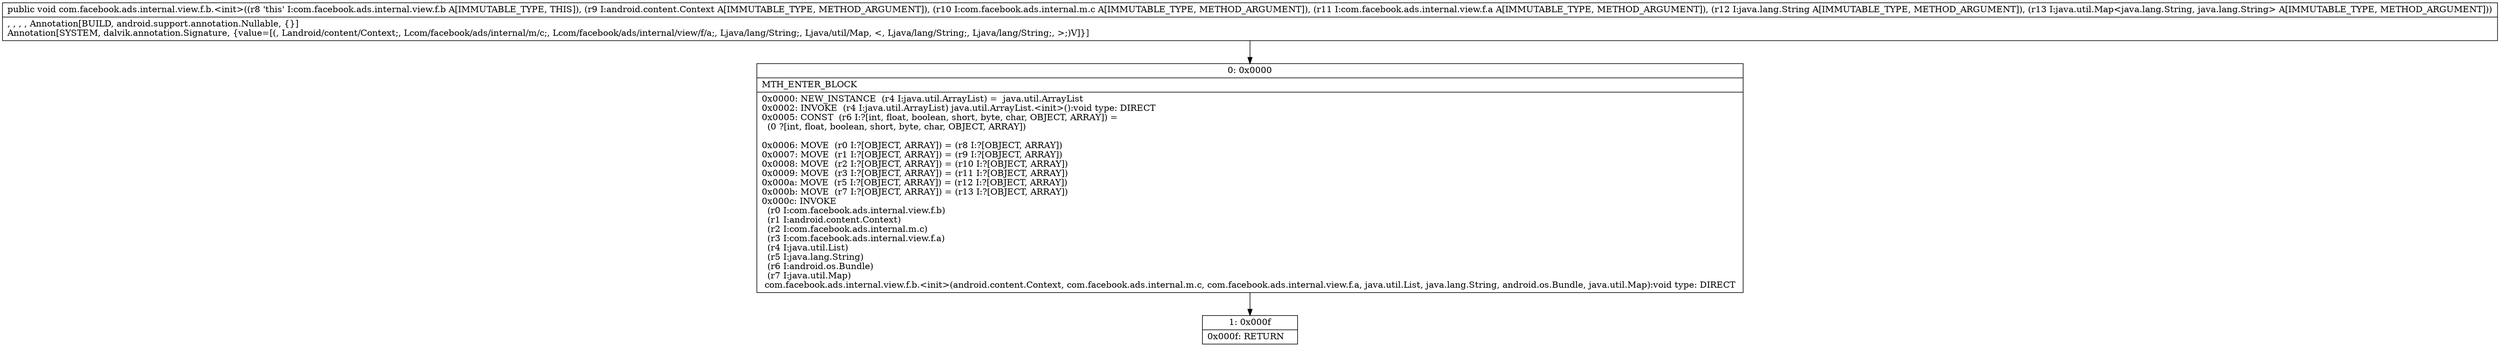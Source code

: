 digraph "CFG forcom.facebook.ads.internal.view.f.b.\<init\>(Landroid\/content\/Context;Lcom\/facebook\/ads\/internal\/m\/c;Lcom\/facebook\/ads\/internal\/view\/f\/a;Ljava\/lang\/String;Ljava\/util\/Map;)V" {
Node_0 [shape=record,label="{0\:\ 0x0000|MTH_ENTER_BLOCK\l|0x0000: NEW_INSTANCE  (r4 I:java.util.ArrayList) =  java.util.ArrayList \l0x0002: INVOKE  (r4 I:java.util.ArrayList) java.util.ArrayList.\<init\>():void type: DIRECT \l0x0005: CONST  (r6 I:?[int, float, boolean, short, byte, char, OBJECT, ARRAY]) = \l  (0 ?[int, float, boolean, short, byte, char, OBJECT, ARRAY])\l \l0x0006: MOVE  (r0 I:?[OBJECT, ARRAY]) = (r8 I:?[OBJECT, ARRAY]) \l0x0007: MOVE  (r1 I:?[OBJECT, ARRAY]) = (r9 I:?[OBJECT, ARRAY]) \l0x0008: MOVE  (r2 I:?[OBJECT, ARRAY]) = (r10 I:?[OBJECT, ARRAY]) \l0x0009: MOVE  (r3 I:?[OBJECT, ARRAY]) = (r11 I:?[OBJECT, ARRAY]) \l0x000a: MOVE  (r5 I:?[OBJECT, ARRAY]) = (r12 I:?[OBJECT, ARRAY]) \l0x000b: MOVE  (r7 I:?[OBJECT, ARRAY]) = (r13 I:?[OBJECT, ARRAY]) \l0x000c: INVOKE  \l  (r0 I:com.facebook.ads.internal.view.f.b)\l  (r1 I:android.content.Context)\l  (r2 I:com.facebook.ads.internal.m.c)\l  (r3 I:com.facebook.ads.internal.view.f.a)\l  (r4 I:java.util.List)\l  (r5 I:java.lang.String)\l  (r6 I:android.os.Bundle)\l  (r7 I:java.util.Map)\l com.facebook.ads.internal.view.f.b.\<init\>(android.content.Context, com.facebook.ads.internal.m.c, com.facebook.ads.internal.view.f.a, java.util.List, java.lang.String, android.os.Bundle, java.util.Map):void type: DIRECT \l}"];
Node_1 [shape=record,label="{1\:\ 0x000f|0x000f: RETURN   \l}"];
MethodNode[shape=record,label="{public void com.facebook.ads.internal.view.f.b.\<init\>((r8 'this' I:com.facebook.ads.internal.view.f.b A[IMMUTABLE_TYPE, THIS]), (r9 I:android.content.Context A[IMMUTABLE_TYPE, METHOD_ARGUMENT]), (r10 I:com.facebook.ads.internal.m.c A[IMMUTABLE_TYPE, METHOD_ARGUMENT]), (r11 I:com.facebook.ads.internal.view.f.a A[IMMUTABLE_TYPE, METHOD_ARGUMENT]), (r12 I:java.lang.String A[IMMUTABLE_TYPE, METHOD_ARGUMENT]), (r13 I:java.util.Map\<java.lang.String, java.lang.String\> A[IMMUTABLE_TYPE, METHOD_ARGUMENT]))  | , , , , Annotation[BUILD, android.support.annotation.Nullable, \{\}]\lAnnotation[SYSTEM, dalvik.annotation.Signature, \{value=[(, Landroid\/content\/Context;, Lcom\/facebook\/ads\/internal\/m\/c;, Lcom\/facebook\/ads\/internal\/view\/f\/a;, Ljava\/lang\/String;, Ljava\/util\/Map, \<, Ljava\/lang\/String;, Ljava\/lang\/String;, \>;)V]\}]\l}"];
MethodNode -> Node_0;
Node_0 -> Node_1;
}

